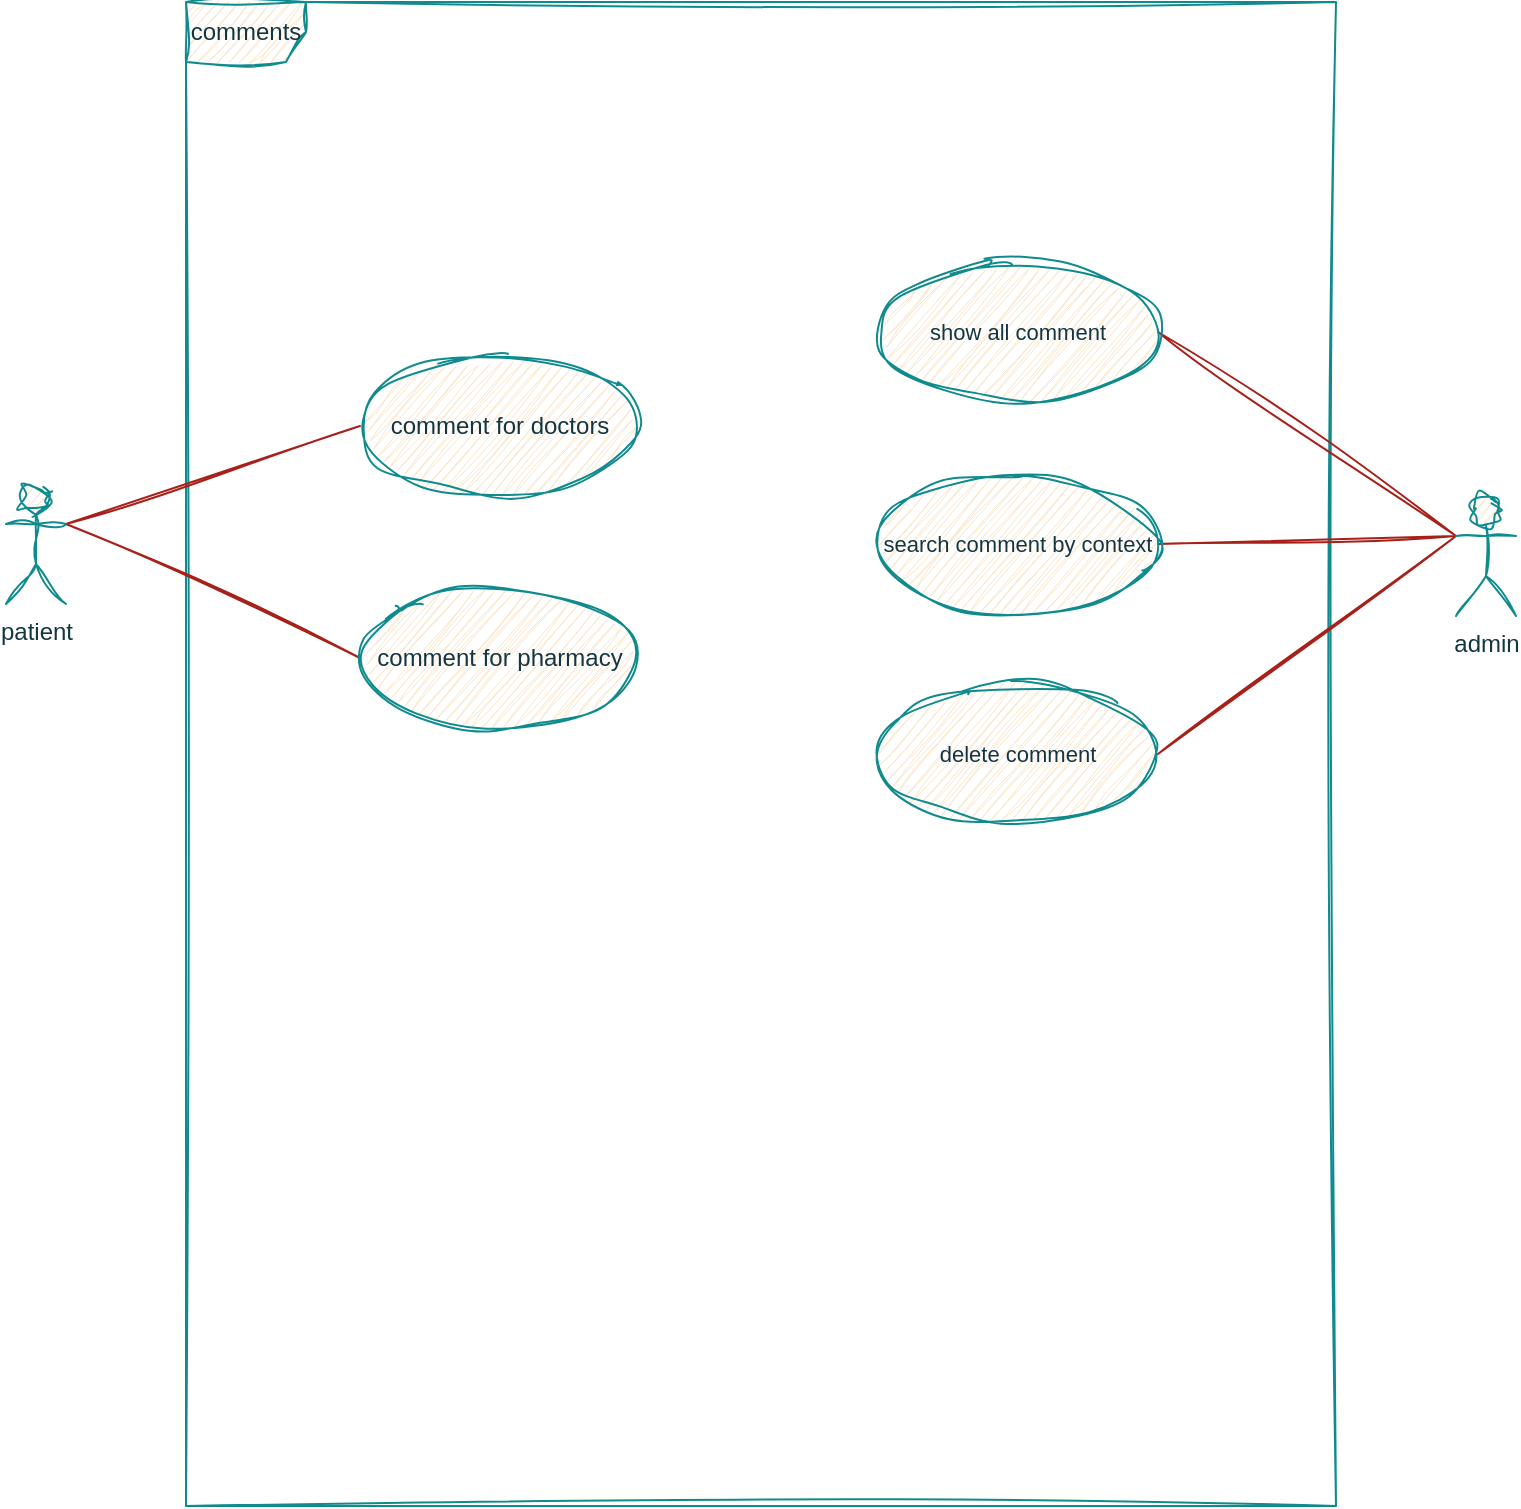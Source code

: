 <mxfile version="27.0.2">
  <diagram name="Page-1" id="X2d8ESPZyqIN36o-gNqO">
    <mxGraphModel dx="1186" dy="750" grid="0" gridSize="10" guides="1" tooltips="1" connect="1" arrows="1" fold="1" page="1" pageScale="1" pageWidth="850" pageHeight="1100" math="0" shadow="0">
      <root>
        <mxCell id="0" />
        <mxCell id="1" parent="0" />
        <mxCell id="wiw-Fmcw_Mq-dYC3tz-J-1" value="comments" style="shape=umlFrame;whiteSpace=wrap;html=1;pointerEvents=0;labelBackgroundColor=none;fillColor=#FAE5C7;strokeColor=#0F8B8D;fontColor=#143642;sketch=1;curveFitting=1;jiggle=2;" parent="1" vertex="1">
          <mxGeometry x="139" y="135" width="575" height="752" as="geometry" />
        </mxCell>
        <mxCell id="wiw-Fmcw_Mq-dYC3tz-J-6" style="rounded=0;orthogonalLoop=1;jettySize=auto;html=1;exitX=1;exitY=0.333;exitDx=0;exitDy=0;exitPerimeter=0;entryX=0;entryY=0.5;entryDx=0;entryDy=0;endArrow=none;startFill=0;labelBackgroundColor=none;strokeColor=#A8201A;fontColor=default;sketch=1;curveFitting=1;jiggle=2;" parent="1" source="wiw-Fmcw_Mq-dYC3tz-J-2" target="wiw-Fmcw_Mq-dYC3tz-J-4" edge="1">
          <mxGeometry relative="1" as="geometry" />
        </mxCell>
        <mxCell id="wiw-Fmcw_Mq-dYC3tz-J-7" style="edgeStyle=none;shape=connector;rounded=0;orthogonalLoop=1;jettySize=auto;html=1;exitX=1;exitY=0.333;exitDx=0;exitDy=0;exitPerimeter=0;entryX=0;entryY=0.5;entryDx=0;entryDy=0;strokeColor=#A8201A;align=center;verticalAlign=middle;fontFamily=Helvetica;fontSize=11;fontColor=default;labelBackgroundColor=none;startFill=0;endArrow=none;sketch=1;curveFitting=1;jiggle=2;" parent="1" source="wiw-Fmcw_Mq-dYC3tz-J-2" target="wiw-Fmcw_Mq-dYC3tz-J-5" edge="1">
          <mxGeometry relative="1" as="geometry" />
        </mxCell>
        <mxCell id="wiw-Fmcw_Mq-dYC3tz-J-2" value="patient" style="shape=umlActor;verticalLabelPosition=bottom;verticalAlign=top;html=1;labelBackgroundColor=none;fillColor=#FAE5C7;strokeColor=#0F8B8D;fontColor=#143642;sketch=1;curveFitting=1;jiggle=2;" parent="1" vertex="1">
          <mxGeometry x="49" y="376" width="30" height="60" as="geometry" />
        </mxCell>
        <mxCell id="wiw-Fmcw_Mq-dYC3tz-J-11" style="edgeStyle=none;shape=connector;rounded=0;orthogonalLoop=1;jettySize=auto;html=1;exitX=0;exitY=0.333;exitDx=0;exitDy=0;exitPerimeter=0;entryX=1;entryY=0.5;entryDx=0;entryDy=0;strokeColor=#A8201A;align=center;verticalAlign=middle;fontFamily=Helvetica;fontSize=11;fontColor=default;labelBackgroundColor=none;startFill=0;endArrow=none;sketch=1;curveFitting=1;jiggle=2;" parent="1" source="wiw-Fmcw_Mq-dYC3tz-J-3" target="wiw-Fmcw_Mq-dYC3tz-J-8" edge="1">
          <mxGeometry relative="1" as="geometry" />
        </mxCell>
        <mxCell id="wiw-Fmcw_Mq-dYC3tz-J-12" style="edgeStyle=none;shape=connector;rounded=0;orthogonalLoop=1;jettySize=auto;html=1;exitX=0;exitY=0.333;exitDx=0;exitDy=0;exitPerimeter=0;entryX=1;entryY=0.5;entryDx=0;entryDy=0;strokeColor=#A8201A;align=center;verticalAlign=middle;fontFamily=Helvetica;fontSize=11;fontColor=default;labelBackgroundColor=none;startFill=0;endArrow=none;sketch=1;curveFitting=1;jiggle=2;" parent="1" source="wiw-Fmcw_Mq-dYC3tz-J-3" target="wiw-Fmcw_Mq-dYC3tz-J-9" edge="1">
          <mxGeometry relative="1" as="geometry" />
        </mxCell>
        <mxCell id="wiw-Fmcw_Mq-dYC3tz-J-13" style="edgeStyle=none;shape=connector;rounded=0;orthogonalLoop=1;jettySize=auto;html=1;exitX=0;exitY=0.333;exitDx=0;exitDy=0;exitPerimeter=0;entryX=1;entryY=0.5;entryDx=0;entryDy=0;strokeColor=#A8201A;align=center;verticalAlign=middle;fontFamily=Helvetica;fontSize=11;fontColor=default;labelBackgroundColor=none;startFill=0;endArrow=none;sketch=1;curveFitting=1;jiggle=2;" parent="1" source="wiw-Fmcw_Mq-dYC3tz-J-3" target="wiw-Fmcw_Mq-dYC3tz-J-10" edge="1">
          <mxGeometry relative="1" as="geometry" />
        </mxCell>
        <mxCell id="wiw-Fmcw_Mq-dYC3tz-J-3" value="admin" style="shape=umlActor;verticalLabelPosition=bottom;verticalAlign=top;html=1;labelBackgroundColor=none;fillColor=#FAE5C7;strokeColor=#0F8B8D;fontColor=#143642;sketch=1;curveFitting=1;jiggle=2;" parent="1" vertex="1">
          <mxGeometry x="774" y="382" width="30" height="60" as="geometry" />
        </mxCell>
        <mxCell id="wiw-Fmcw_Mq-dYC3tz-J-4" value="comment for doctors" style="ellipse;whiteSpace=wrap;html=1;labelBackgroundColor=none;fillColor=#FAE5C7;strokeColor=#0F8B8D;fontColor=#143642;sketch=1;curveFitting=1;jiggle=2;" parent="1" vertex="1">
          <mxGeometry x="226" y="312" width="140" height="70" as="geometry" />
        </mxCell>
        <mxCell id="wiw-Fmcw_Mq-dYC3tz-J-5" value="comment for pharmacy" style="ellipse;whiteSpace=wrap;html=1;labelBackgroundColor=none;fillColor=#FAE5C7;strokeColor=#0F8B8D;fontColor=#143642;sketch=1;curveFitting=1;jiggle=2;" parent="1" vertex="1">
          <mxGeometry x="226" y="428" width="140" height="70" as="geometry" />
        </mxCell>
        <mxCell id="wiw-Fmcw_Mq-dYC3tz-J-8" value="show all comment" style="ellipse;whiteSpace=wrap;html=1;fontFamily=Helvetica;fontSize=11;fontColor=#143642;labelBackgroundColor=none;fillColor=#FAE5C7;strokeColor=#0F8B8D;sketch=1;curveFitting=1;jiggle=2;" parent="1" vertex="1">
          <mxGeometry x="485" y="265" width="140" height="70" as="geometry" />
        </mxCell>
        <mxCell id="wiw-Fmcw_Mq-dYC3tz-J-9" value="search comment by context" style="ellipse;whiteSpace=wrap;html=1;fontFamily=Helvetica;fontSize=11;fontColor=#143642;labelBackgroundColor=none;fillColor=#FAE5C7;strokeColor=#0F8B8D;sketch=1;curveFitting=1;jiggle=2;" parent="1" vertex="1">
          <mxGeometry x="485" y="371" width="140" height="70" as="geometry" />
        </mxCell>
        <mxCell id="wiw-Fmcw_Mq-dYC3tz-J-10" value="delete comment" style="ellipse;whiteSpace=wrap;html=1;fontFamily=Helvetica;fontSize=11;fontColor=#143642;labelBackgroundColor=none;fillColor=#FAE5C7;strokeColor=#0F8B8D;sketch=1;curveFitting=1;jiggle=2;" parent="1" vertex="1">
          <mxGeometry x="485" y="476" width="140" height="70" as="geometry" />
        </mxCell>
      </root>
    </mxGraphModel>
  </diagram>
</mxfile>
